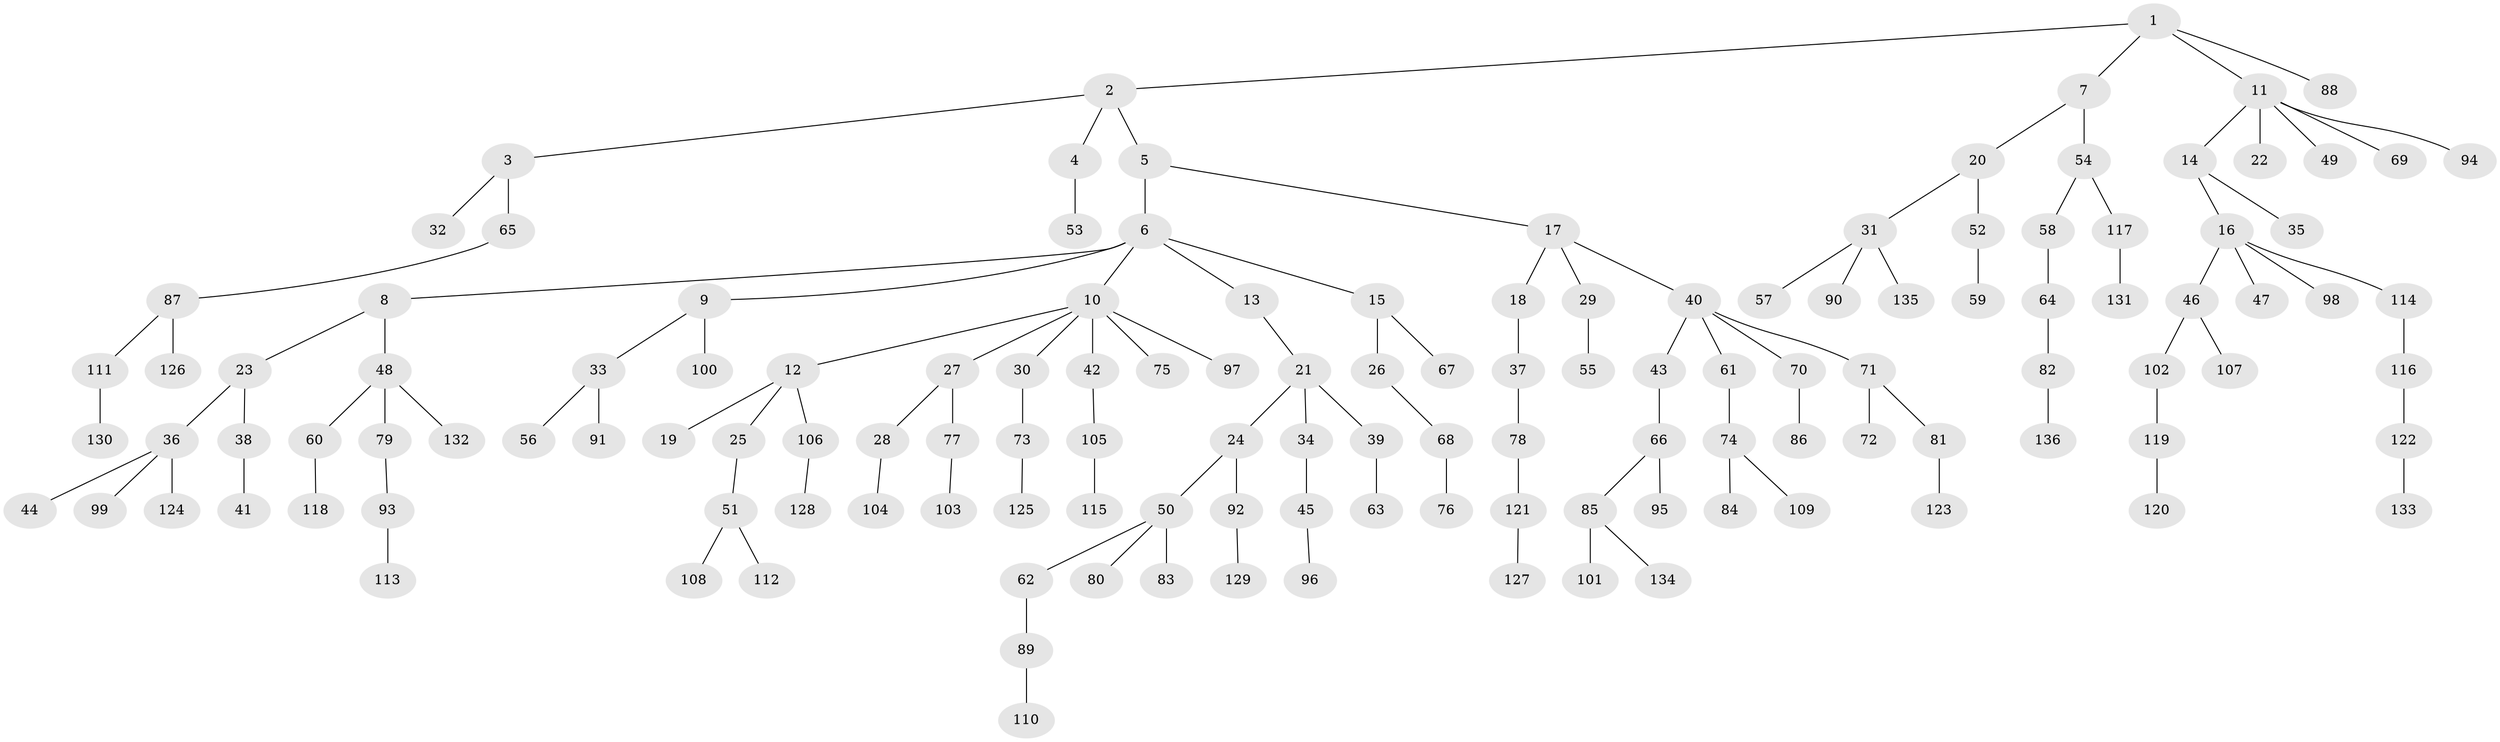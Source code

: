 // coarse degree distribution, {3: 0.10526315789473684, 4: 0.06315789473684211, 2: 0.2631578947368421, 6: 0.021052631578947368, 5: 0.05263157894736842, 1: 0.49473684210526314}
// Generated by graph-tools (version 1.1) at 2025/52/02/27/25 19:52:12]
// undirected, 136 vertices, 135 edges
graph export_dot {
graph [start="1"]
  node [color=gray90,style=filled];
  1;
  2;
  3;
  4;
  5;
  6;
  7;
  8;
  9;
  10;
  11;
  12;
  13;
  14;
  15;
  16;
  17;
  18;
  19;
  20;
  21;
  22;
  23;
  24;
  25;
  26;
  27;
  28;
  29;
  30;
  31;
  32;
  33;
  34;
  35;
  36;
  37;
  38;
  39;
  40;
  41;
  42;
  43;
  44;
  45;
  46;
  47;
  48;
  49;
  50;
  51;
  52;
  53;
  54;
  55;
  56;
  57;
  58;
  59;
  60;
  61;
  62;
  63;
  64;
  65;
  66;
  67;
  68;
  69;
  70;
  71;
  72;
  73;
  74;
  75;
  76;
  77;
  78;
  79;
  80;
  81;
  82;
  83;
  84;
  85;
  86;
  87;
  88;
  89;
  90;
  91;
  92;
  93;
  94;
  95;
  96;
  97;
  98;
  99;
  100;
  101;
  102;
  103;
  104;
  105;
  106;
  107;
  108;
  109;
  110;
  111;
  112;
  113;
  114;
  115;
  116;
  117;
  118;
  119;
  120;
  121;
  122;
  123;
  124;
  125;
  126;
  127;
  128;
  129;
  130;
  131;
  132;
  133;
  134;
  135;
  136;
  1 -- 2;
  1 -- 7;
  1 -- 11;
  1 -- 88;
  2 -- 3;
  2 -- 4;
  2 -- 5;
  3 -- 32;
  3 -- 65;
  4 -- 53;
  5 -- 6;
  5 -- 17;
  6 -- 8;
  6 -- 9;
  6 -- 10;
  6 -- 13;
  6 -- 15;
  7 -- 20;
  7 -- 54;
  8 -- 23;
  8 -- 48;
  9 -- 33;
  9 -- 100;
  10 -- 12;
  10 -- 27;
  10 -- 30;
  10 -- 42;
  10 -- 75;
  10 -- 97;
  11 -- 14;
  11 -- 22;
  11 -- 49;
  11 -- 69;
  11 -- 94;
  12 -- 19;
  12 -- 25;
  12 -- 106;
  13 -- 21;
  14 -- 16;
  14 -- 35;
  15 -- 26;
  15 -- 67;
  16 -- 46;
  16 -- 47;
  16 -- 98;
  16 -- 114;
  17 -- 18;
  17 -- 29;
  17 -- 40;
  18 -- 37;
  20 -- 31;
  20 -- 52;
  21 -- 24;
  21 -- 34;
  21 -- 39;
  23 -- 36;
  23 -- 38;
  24 -- 50;
  24 -- 92;
  25 -- 51;
  26 -- 68;
  27 -- 28;
  27 -- 77;
  28 -- 104;
  29 -- 55;
  30 -- 73;
  31 -- 57;
  31 -- 90;
  31 -- 135;
  33 -- 56;
  33 -- 91;
  34 -- 45;
  36 -- 44;
  36 -- 99;
  36 -- 124;
  37 -- 78;
  38 -- 41;
  39 -- 63;
  40 -- 43;
  40 -- 61;
  40 -- 70;
  40 -- 71;
  42 -- 105;
  43 -- 66;
  45 -- 96;
  46 -- 102;
  46 -- 107;
  48 -- 60;
  48 -- 79;
  48 -- 132;
  50 -- 62;
  50 -- 80;
  50 -- 83;
  51 -- 108;
  51 -- 112;
  52 -- 59;
  54 -- 58;
  54 -- 117;
  58 -- 64;
  60 -- 118;
  61 -- 74;
  62 -- 89;
  64 -- 82;
  65 -- 87;
  66 -- 85;
  66 -- 95;
  68 -- 76;
  70 -- 86;
  71 -- 72;
  71 -- 81;
  73 -- 125;
  74 -- 84;
  74 -- 109;
  77 -- 103;
  78 -- 121;
  79 -- 93;
  81 -- 123;
  82 -- 136;
  85 -- 101;
  85 -- 134;
  87 -- 111;
  87 -- 126;
  89 -- 110;
  92 -- 129;
  93 -- 113;
  102 -- 119;
  105 -- 115;
  106 -- 128;
  111 -- 130;
  114 -- 116;
  116 -- 122;
  117 -- 131;
  119 -- 120;
  121 -- 127;
  122 -- 133;
}
